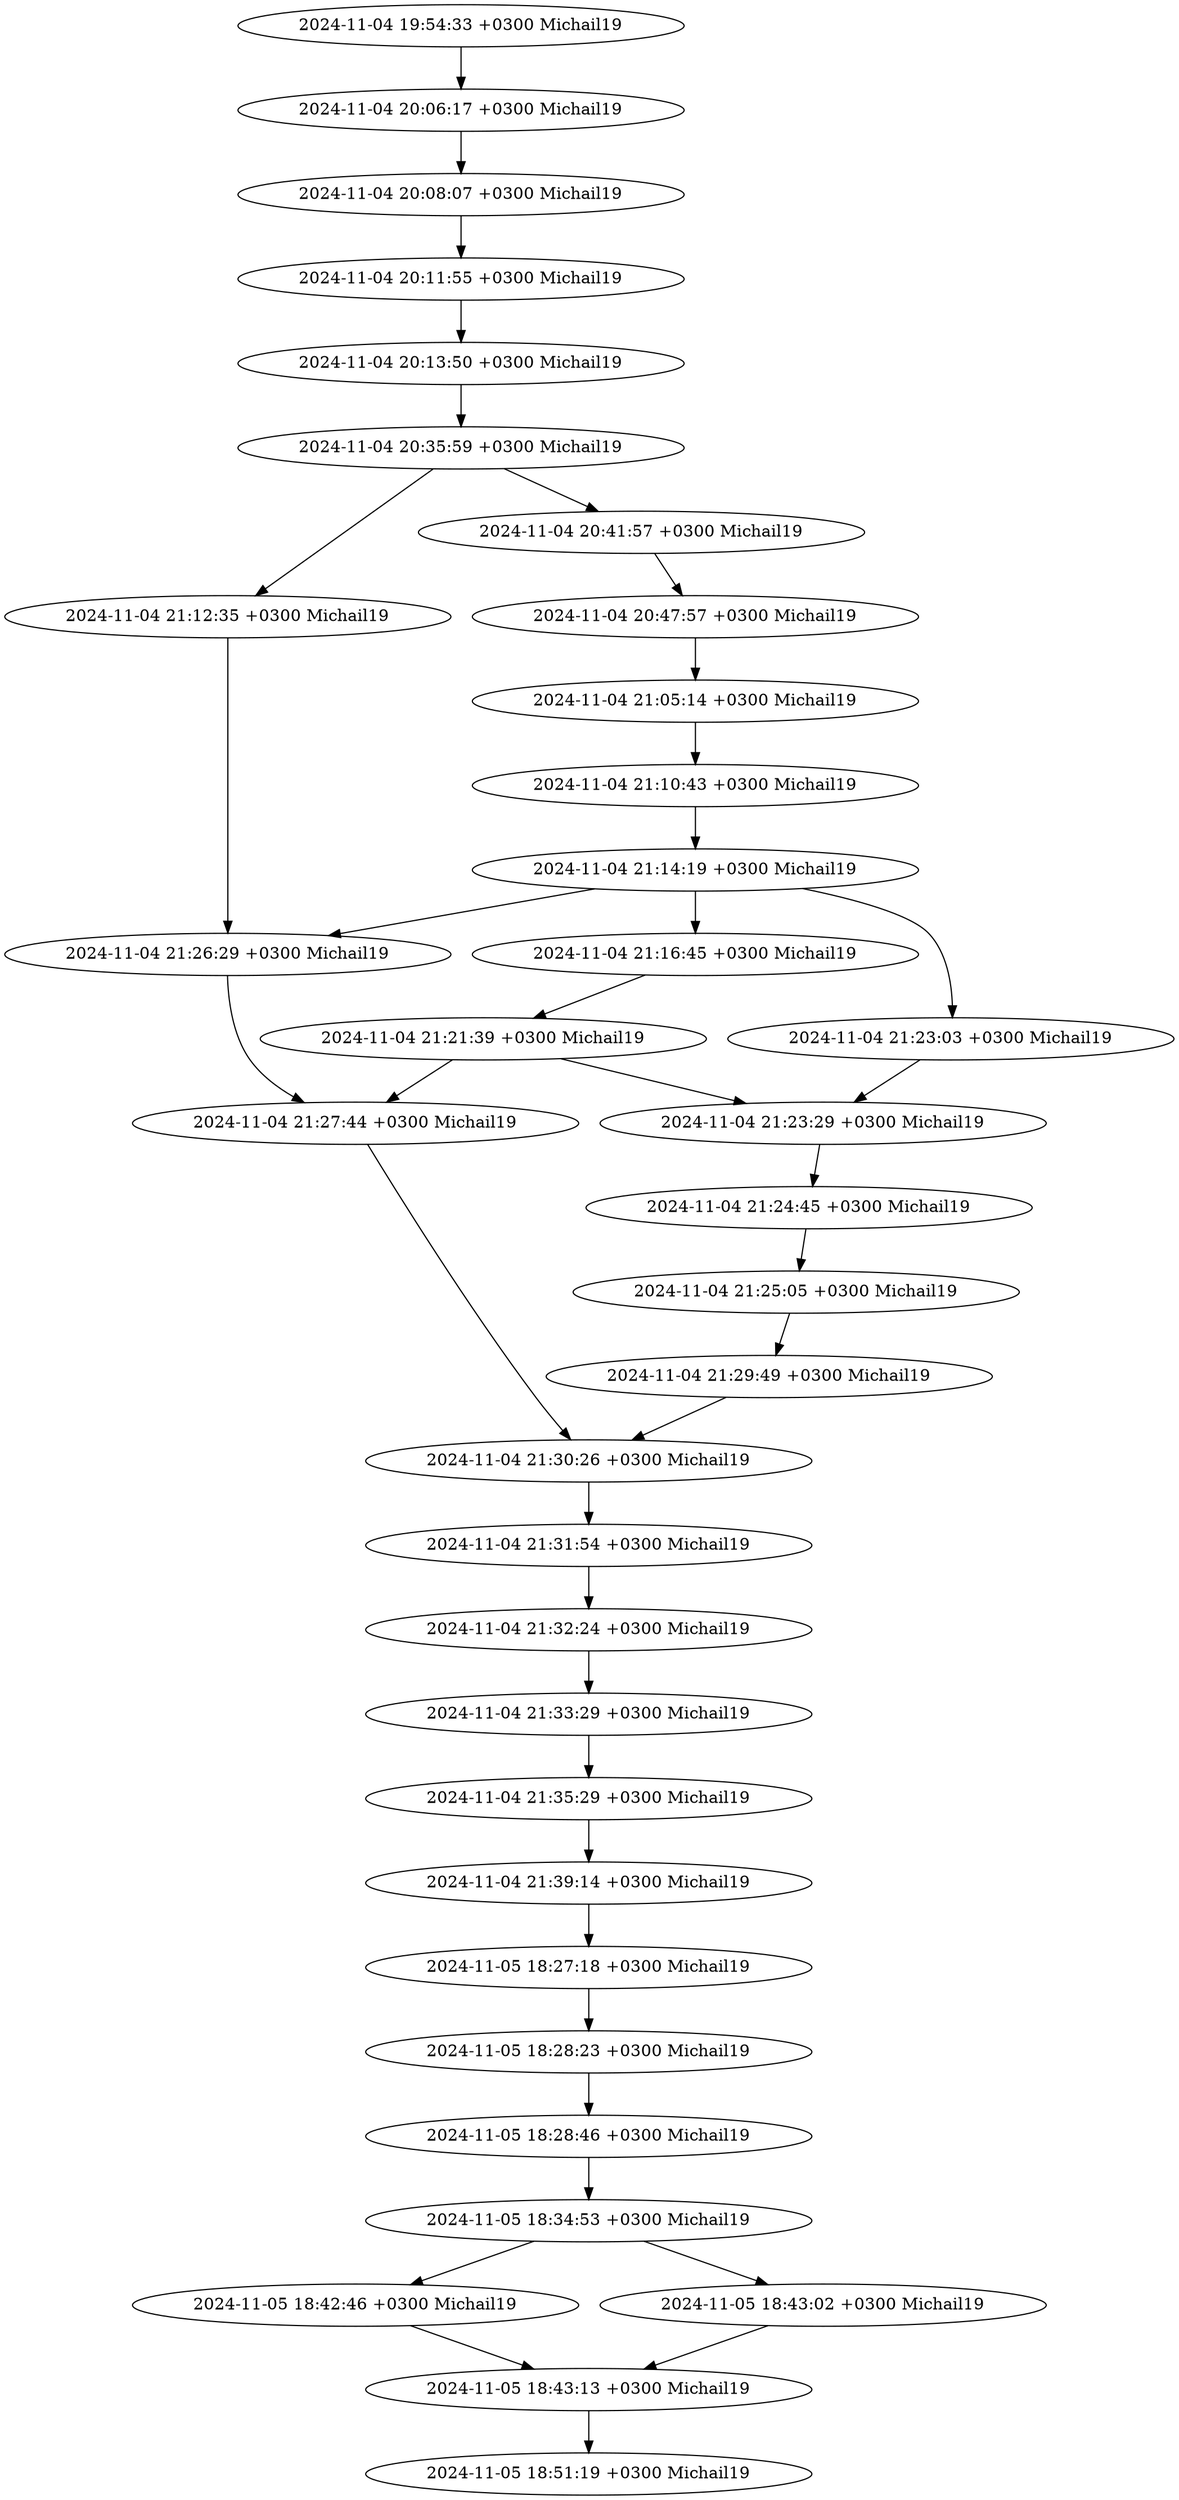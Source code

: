 digraph G {
    "4fb7b05f9160e1394558d03e9ca7b57c21a4c877" [label="2024-11-05 18:51:19 +0300 Michail19"];
    "e3b70061378da726f3ceeaf2d0269b4eefe2dc3b" -> "4fb7b05f9160e1394558d03e9ca7b57c21a4c877";
    "e3b70061378da726f3ceeaf2d0269b4eefe2dc3b" [label="2024-11-05 18:43:13 +0300 Michail19"];
    "3d77da5bc5a068613d26a65286ca0f2a2ff33743" -> "e3b70061378da726f3ceeaf2d0269b4eefe2dc3b";
    "016a42dcc4731e8f6f7845a3f2d653c835c82487" -> "e3b70061378da726f3ceeaf2d0269b4eefe2dc3b";
    "016a42dcc4731e8f6f7845a3f2d653c835c82487" [label="2024-11-05 18:43:02 +0300 Michail19"];
    "b226757a0d3bdfe7bb9288eb36a1d08d2208f8b4" -> "016a42dcc4731e8f6f7845a3f2d653c835c82487";
    "3d77da5bc5a068613d26a65286ca0f2a2ff33743" [label="2024-11-05 18:42:46 +0300 Michail19"];
    "b226757a0d3bdfe7bb9288eb36a1d08d2208f8b4" -> "3d77da5bc5a068613d26a65286ca0f2a2ff33743";
    "b226757a0d3bdfe7bb9288eb36a1d08d2208f8b4" [label="2024-11-05 18:34:53 +0300 Michail19"];
    "ccdcfe9ed949ec27fdd7b2abea438e35f5e95e4b" -> "b226757a0d3bdfe7bb9288eb36a1d08d2208f8b4";
    "ccdcfe9ed949ec27fdd7b2abea438e35f5e95e4b" [label="2024-11-05 18:28:46 +0300 Michail19"];
    "5cc2021d1bb188f77fb91625237769888bbadb6b" -> "ccdcfe9ed949ec27fdd7b2abea438e35f5e95e4b";
    "5cc2021d1bb188f77fb91625237769888bbadb6b" [label="2024-11-05 18:28:23 +0300 Michail19"];
    "6e096d0e4d9518a4cdc1dcd818f24d45d089ac40" -> "5cc2021d1bb188f77fb91625237769888bbadb6b";
    "6e096d0e4d9518a4cdc1dcd818f24d45d089ac40" [label="2024-11-05 18:27:18 +0300 Michail19"];
    "1eda873f39f2ef5b56b48f18aba46085dcb16463" -> "6e096d0e4d9518a4cdc1dcd818f24d45d089ac40";
    "1eda873f39f2ef5b56b48f18aba46085dcb16463" [label="2024-11-04 21:39:14 +0300 Michail19"];
    "faf27f33da1ac2b9a6ba56a9acee074dde2328a9" -> "1eda873f39f2ef5b56b48f18aba46085dcb16463";
    "faf27f33da1ac2b9a6ba56a9acee074dde2328a9" [label="2024-11-04 21:35:29 +0300 Michail19"];
    "5bc47770626fa6522dd3635f32bc004795204252" -> "faf27f33da1ac2b9a6ba56a9acee074dde2328a9";
    "5bc47770626fa6522dd3635f32bc004795204252" [label="2024-11-04 21:33:29 +0300 Michail19"];
    "7099867cd09df0a27ef1f1914b0ce8fc3078f9d8" -> "5bc47770626fa6522dd3635f32bc004795204252";
    "7099867cd09df0a27ef1f1914b0ce8fc3078f9d8" [label="2024-11-04 21:32:24 +0300 Michail19"];
    "a49ea5245a819f11aacb317402d5c23237cf3d98" -> "7099867cd09df0a27ef1f1914b0ce8fc3078f9d8";
    "a49ea5245a819f11aacb317402d5c23237cf3d98" [label="2024-11-04 21:31:54 +0300 Michail19"];
    "866a92b401ca8e83ca3d6316dcd1e22a87e8d117" -> "a49ea5245a819f11aacb317402d5c23237cf3d98";
    "866a92b401ca8e83ca3d6316dcd1e22a87e8d117" [label="2024-11-04 21:30:26 +0300 Michail19"];
    "7a9c55e732c953dd22e3865b1cc2107096188ec9" -> "866a92b401ca8e83ca3d6316dcd1e22a87e8d117";
    "73258d26e192bf42274e86f7e9734c17fe21e55b" -> "866a92b401ca8e83ca3d6316dcd1e22a87e8d117";
    "7a9c55e732c953dd22e3865b1cc2107096188ec9" [label="2024-11-04 21:29:49 +0300 Michail19"];
    "efd17ccf36fa9608f6c69e0652765e1c54b61b89" -> "7a9c55e732c953dd22e3865b1cc2107096188ec9";
    "73258d26e192bf42274e86f7e9734c17fe21e55b" [label="2024-11-04 21:27:44 +0300 Michail19"];
    "4821cdb57677a2af54a3b32aca9c1be37ca16872" -> "73258d26e192bf42274e86f7e9734c17fe21e55b";
    "7fc610c663c07e7da66307da2faa3662ac333b31" -> "73258d26e192bf42274e86f7e9734c17fe21e55b";
    "7fc610c663c07e7da66307da2faa3662ac333b31" [label="2024-11-04 21:26:29 +0300 Michail19"];
    "f2b4ff9571ac4ab389ead3d52375351dd7324293" -> "7fc610c663c07e7da66307da2faa3662ac333b31";
    "2d0f4fdc62858060ae9614b1424f0938bbaa3a52" -> "7fc610c663c07e7da66307da2faa3662ac333b31";
    "efd17ccf36fa9608f6c69e0652765e1c54b61b89" [label="2024-11-04 21:25:05 +0300 Michail19"];
    "9e4e44ee2bd6a0e7eb1ea17b4f37920688e868e3" -> "efd17ccf36fa9608f6c69e0652765e1c54b61b89";
    "9e4e44ee2bd6a0e7eb1ea17b4f37920688e868e3" [label="2024-11-04 21:24:45 +0300 Michail19"];
    "b8d8953f7ce8fc7522e840ef1407c0d3f7119dd0" -> "9e4e44ee2bd6a0e7eb1ea17b4f37920688e868e3";
    "b8d8953f7ce8fc7522e840ef1407c0d3f7119dd0" [label="2024-11-04 21:23:29 +0300 Michail19"];
    "cb0adba88edc4027e7af5d1263faa7728e007dbc" -> "b8d8953f7ce8fc7522e840ef1407c0d3f7119dd0";
    "4821cdb57677a2af54a3b32aca9c1be37ca16872" -> "b8d8953f7ce8fc7522e840ef1407c0d3f7119dd0";
    "cb0adba88edc4027e7af5d1263faa7728e007dbc" [label="2024-11-04 21:23:03 +0300 Michail19"];
    "f2b4ff9571ac4ab389ead3d52375351dd7324293" -> "cb0adba88edc4027e7af5d1263faa7728e007dbc";
    "4821cdb57677a2af54a3b32aca9c1be37ca16872" [label="2024-11-04 21:21:39 +0300 Michail19"];
    "0521441b2467a0f04cd6b93a559208cb02ce9157" -> "4821cdb57677a2af54a3b32aca9c1be37ca16872";
    "0521441b2467a0f04cd6b93a559208cb02ce9157" [label="2024-11-04 21:16:45 +0300 Michail19"];
    "f2b4ff9571ac4ab389ead3d52375351dd7324293" -> "0521441b2467a0f04cd6b93a559208cb02ce9157";
    "f2b4ff9571ac4ab389ead3d52375351dd7324293" [label="2024-11-04 21:14:19 +0300 Michail19"];
    "8b50d4b403be2a20fe8b77a8ab2e54a6161746f5" -> "f2b4ff9571ac4ab389ead3d52375351dd7324293";
    "2d0f4fdc62858060ae9614b1424f0938bbaa3a52" [label="2024-11-04 21:12:35 +0300 Michail19"];
    "370b81cb2696b5585780ff9c1359753ce070d8a6" -> "2d0f4fdc62858060ae9614b1424f0938bbaa3a52";
    "8b50d4b403be2a20fe8b77a8ab2e54a6161746f5" [label="2024-11-04 21:10:43 +0300 Michail19"];
    "20d60cd260b4c83e5d54e93c36e41720101eb681" -> "8b50d4b403be2a20fe8b77a8ab2e54a6161746f5";
    "20d60cd260b4c83e5d54e93c36e41720101eb681" [label="2024-11-04 21:05:14 +0300 Michail19"];
    "9b440faa52a7ab727df50053aa68a014c2ebaf03" -> "20d60cd260b4c83e5d54e93c36e41720101eb681";
    "9b440faa52a7ab727df50053aa68a014c2ebaf03" [label="2024-11-04 20:47:57 +0300 Michail19"];
    "6e5519de86204676ec1090770f51b928f61f6c24" -> "9b440faa52a7ab727df50053aa68a014c2ebaf03";
    "6e5519de86204676ec1090770f51b928f61f6c24" [label="2024-11-04 20:41:57 +0300 Michail19"];
    "370b81cb2696b5585780ff9c1359753ce070d8a6" -> "6e5519de86204676ec1090770f51b928f61f6c24";
    "370b81cb2696b5585780ff9c1359753ce070d8a6" [label="2024-11-04 20:35:59 +0300 Michail19"];
    "6e44a9eccef9dc107c26c453559d669ebd84dbcc" -> "370b81cb2696b5585780ff9c1359753ce070d8a6";
    "6e44a9eccef9dc107c26c453559d669ebd84dbcc" [label="2024-11-04 20:13:50 +0300 Michail19"];
    "46367f7de67175d5f03c9e8ae2067ac21fec0a92" -> "6e44a9eccef9dc107c26c453559d669ebd84dbcc";
    "46367f7de67175d5f03c9e8ae2067ac21fec0a92" [label="2024-11-04 20:11:55 +0300 Michail19"];
    "49837d93d4a5fb59956aadbba3c262efa4b05267" -> "46367f7de67175d5f03c9e8ae2067ac21fec0a92";
    "49837d93d4a5fb59956aadbba3c262efa4b05267" [label="2024-11-04 20:08:07 +0300 Michail19"];
    "1c911d746562f2b41f69b62a80a2f5a56168f865" -> "49837d93d4a5fb59956aadbba3c262efa4b05267";
    "1c911d746562f2b41f69b62a80a2f5a56168f865" [label="2024-11-04 20:06:17 +0300 Michail19"];
    "27dfd2e4035db62bb239fdf60053539fa3b2f90f" -> "1c911d746562f2b41f69b62a80a2f5a56168f865";
    "27dfd2e4035db62bb239fdf60053539fa3b2f90f" [label="2024-11-04 19:54:33 +0300 Michail19"];
}